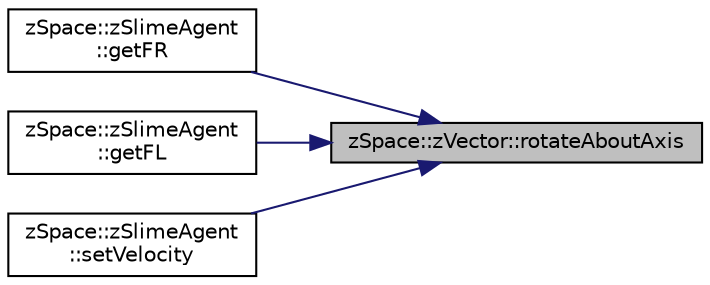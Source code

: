 digraph "zSpace::zVector::rotateAboutAxis"
{
 // LATEX_PDF_SIZE
  edge [fontname="Helvetica",fontsize="10",labelfontname="Helvetica",labelfontsize="10"];
  node [fontname="Helvetica",fontsize="10",shape=record];
  rankdir="RL";
  Node177 [label="zSpace::zVector::rotateAboutAxis",height=0.2,width=0.4,color="black", fillcolor="grey75", style="filled", fontcolor="black",tooltip="This method returns the rotated vector of the current vector about an input axis by the the input ang..."];
  Node177 -> Node178 [dir="back",color="midnightblue",fontsize="10",style="solid",fontname="Helvetica"];
  Node178 [label="zSpace::zSlimeAgent\l::getFR",height=0.2,width=0.4,color="black", fillcolor="white", style="filled",URL="$classz_space_1_1z_slime_agent.html#ace23635415c5d643472f6bebec157ba2",tooltip="This method returns the forward right direction for the agent."];
  Node177 -> Node179 [dir="back",color="midnightblue",fontsize="10",style="solid",fontname="Helvetica"];
  Node179 [label="zSpace::zSlimeAgent\l::getFL",height=0.2,width=0.4,color="black", fillcolor="white", style="filled",URL="$classz_space_1_1z_slime_agent.html#a79ef55a80bfd78b14436e251f97ab5a4",tooltip="This method returns the forward left direction for the agent."];
  Node177 -> Node180 [dir="back",color="midnightblue",fontsize="10",style="solid",fontname="Helvetica"];
  Node180 [label="zSpace::zSlimeAgent\l::setVelocity",height=0.2,width=0.4,color="black", fillcolor="white", style="filled",URL="$classz_space_1_1z_slime_agent.html#a6a54fd438bcec1fadabdcfbf31335e81",tooltip="This method returns the direction for the agent based on input values of F, Fr and FL."];
}
